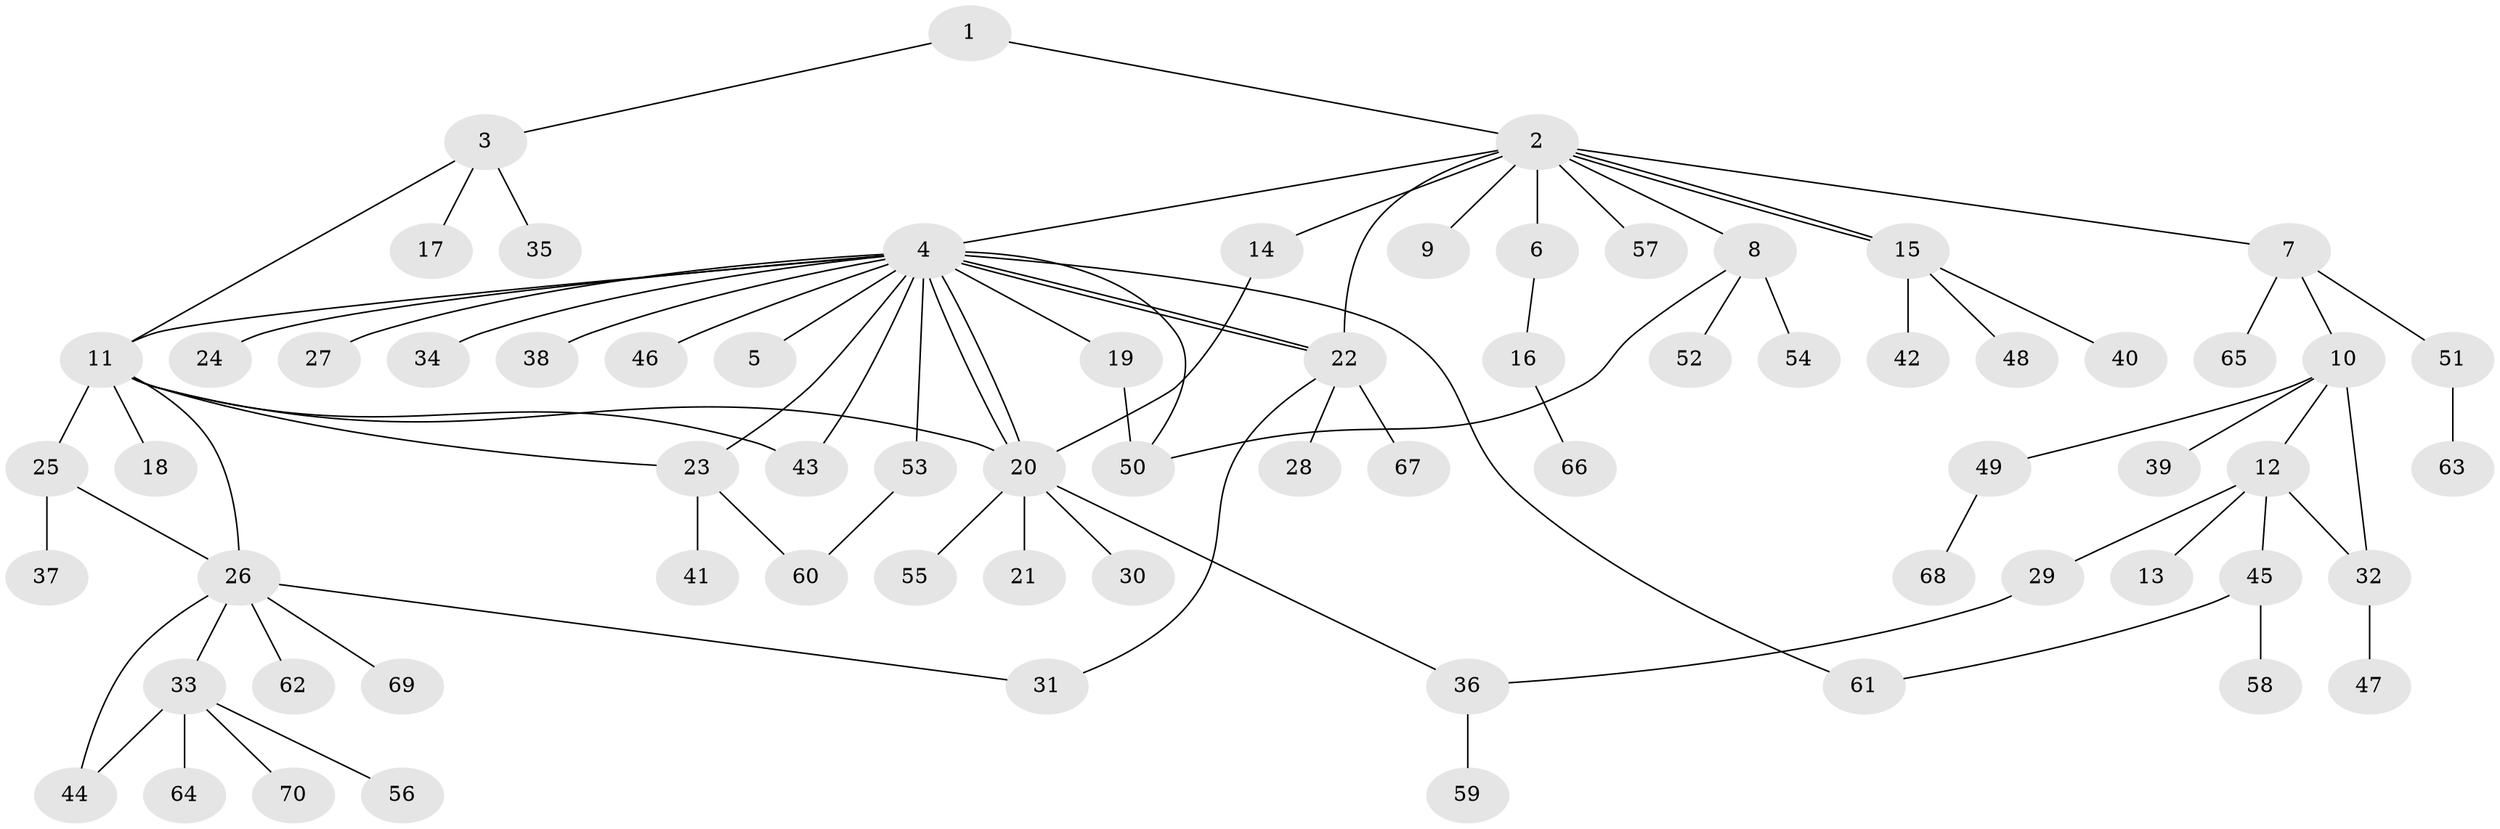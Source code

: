 // Generated by graph-tools (version 1.1) at 2025/46/03/09/25 04:46:52]
// undirected, 70 vertices, 87 edges
graph export_dot {
graph [start="1"]
  node [color=gray90,style=filled];
  1;
  2;
  3;
  4;
  5;
  6;
  7;
  8;
  9;
  10;
  11;
  12;
  13;
  14;
  15;
  16;
  17;
  18;
  19;
  20;
  21;
  22;
  23;
  24;
  25;
  26;
  27;
  28;
  29;
  30;
  31;
  32;
  33;
  34;
  35;
  36;
  37;
  38;
  39;
  40;
  41;
  42;
  43;
  44;
  45;
  46;
  47;
  48;
  49;
  50;
  51;
  52;
  53;
  54;
  55;
  56;
  57;
  58;
  59;
  60;
  61;
  62;
  63;
  64;
  65;
  66;
  67;
  68;
  69;
  70;
  1 -- 2;
  1 -- 3;
  2 -- 4;
  2 -- 6;
  2 -- 7;
  2 -- 8;
  2 -- 9;
  2 -- 14;
  2 -- 15;
  2 -- 15;
  2 -- 22;
  2 -- 57;
  3 -- 11;
  3 -- 17;
  3 -- 35;
  4 -- 5;
  4 -- 11;
  4 -- 19;
  4 -- 20;
  4 -- 20;
  4 -- 22;
  4 -- 22;
  4 -- 23;
  4 -- 24;
  4 -- 27;
  4 -- 34;
  4 -- 38;
  4 -- 43;
  4 -- 46;
  4 -- 50;
  4 -- 53;
  4 -- 61;
  6 -- 16;
  7 -- 10;
  7 -- 51;
  7 -- 65;
  8 -- 50;
  8 -- 52;
  8 -- 54;
  10 -- 12;
  10 -- 32;
  10 -- 39;
  10 -- 49;
  11 -- 18;
  11 -- 20;
  11 -- 23;
  11 -- 25;
  11 -- 26;
  11 -- 43;
  12 -- 13;
  12 -- 29;
  12 -- 32;
  12 -- 45;
  14 -- 20;
  15 -- 40;
  15 -- 42;
  15 -- 48;
  16 -- 66;
  19 -- 50;
  20 -- 21;
  20 -- 30;
  20 -- 36;
  20 -- 55;
  22 -- 28;
  22 -- 31;
  22 -- 67;
  23 -- 41;
  23 -- 60;
  25 -- 26;
  25 -- 37;
  26 -- 31;
  26 -- 33;
  26 -- 44;
  26 -- 62;
  26 -- 69;
  29 -- 36;
  32 -- 47;
  33 -- 44;
  33 -- 56;
  33 -- 64;
  33 -- 70;
  36 -- 59;
  45 -- 58;
  45 -- 61;
  49 -- 68;
  51 -- 63;
  53 -- 60;
}
